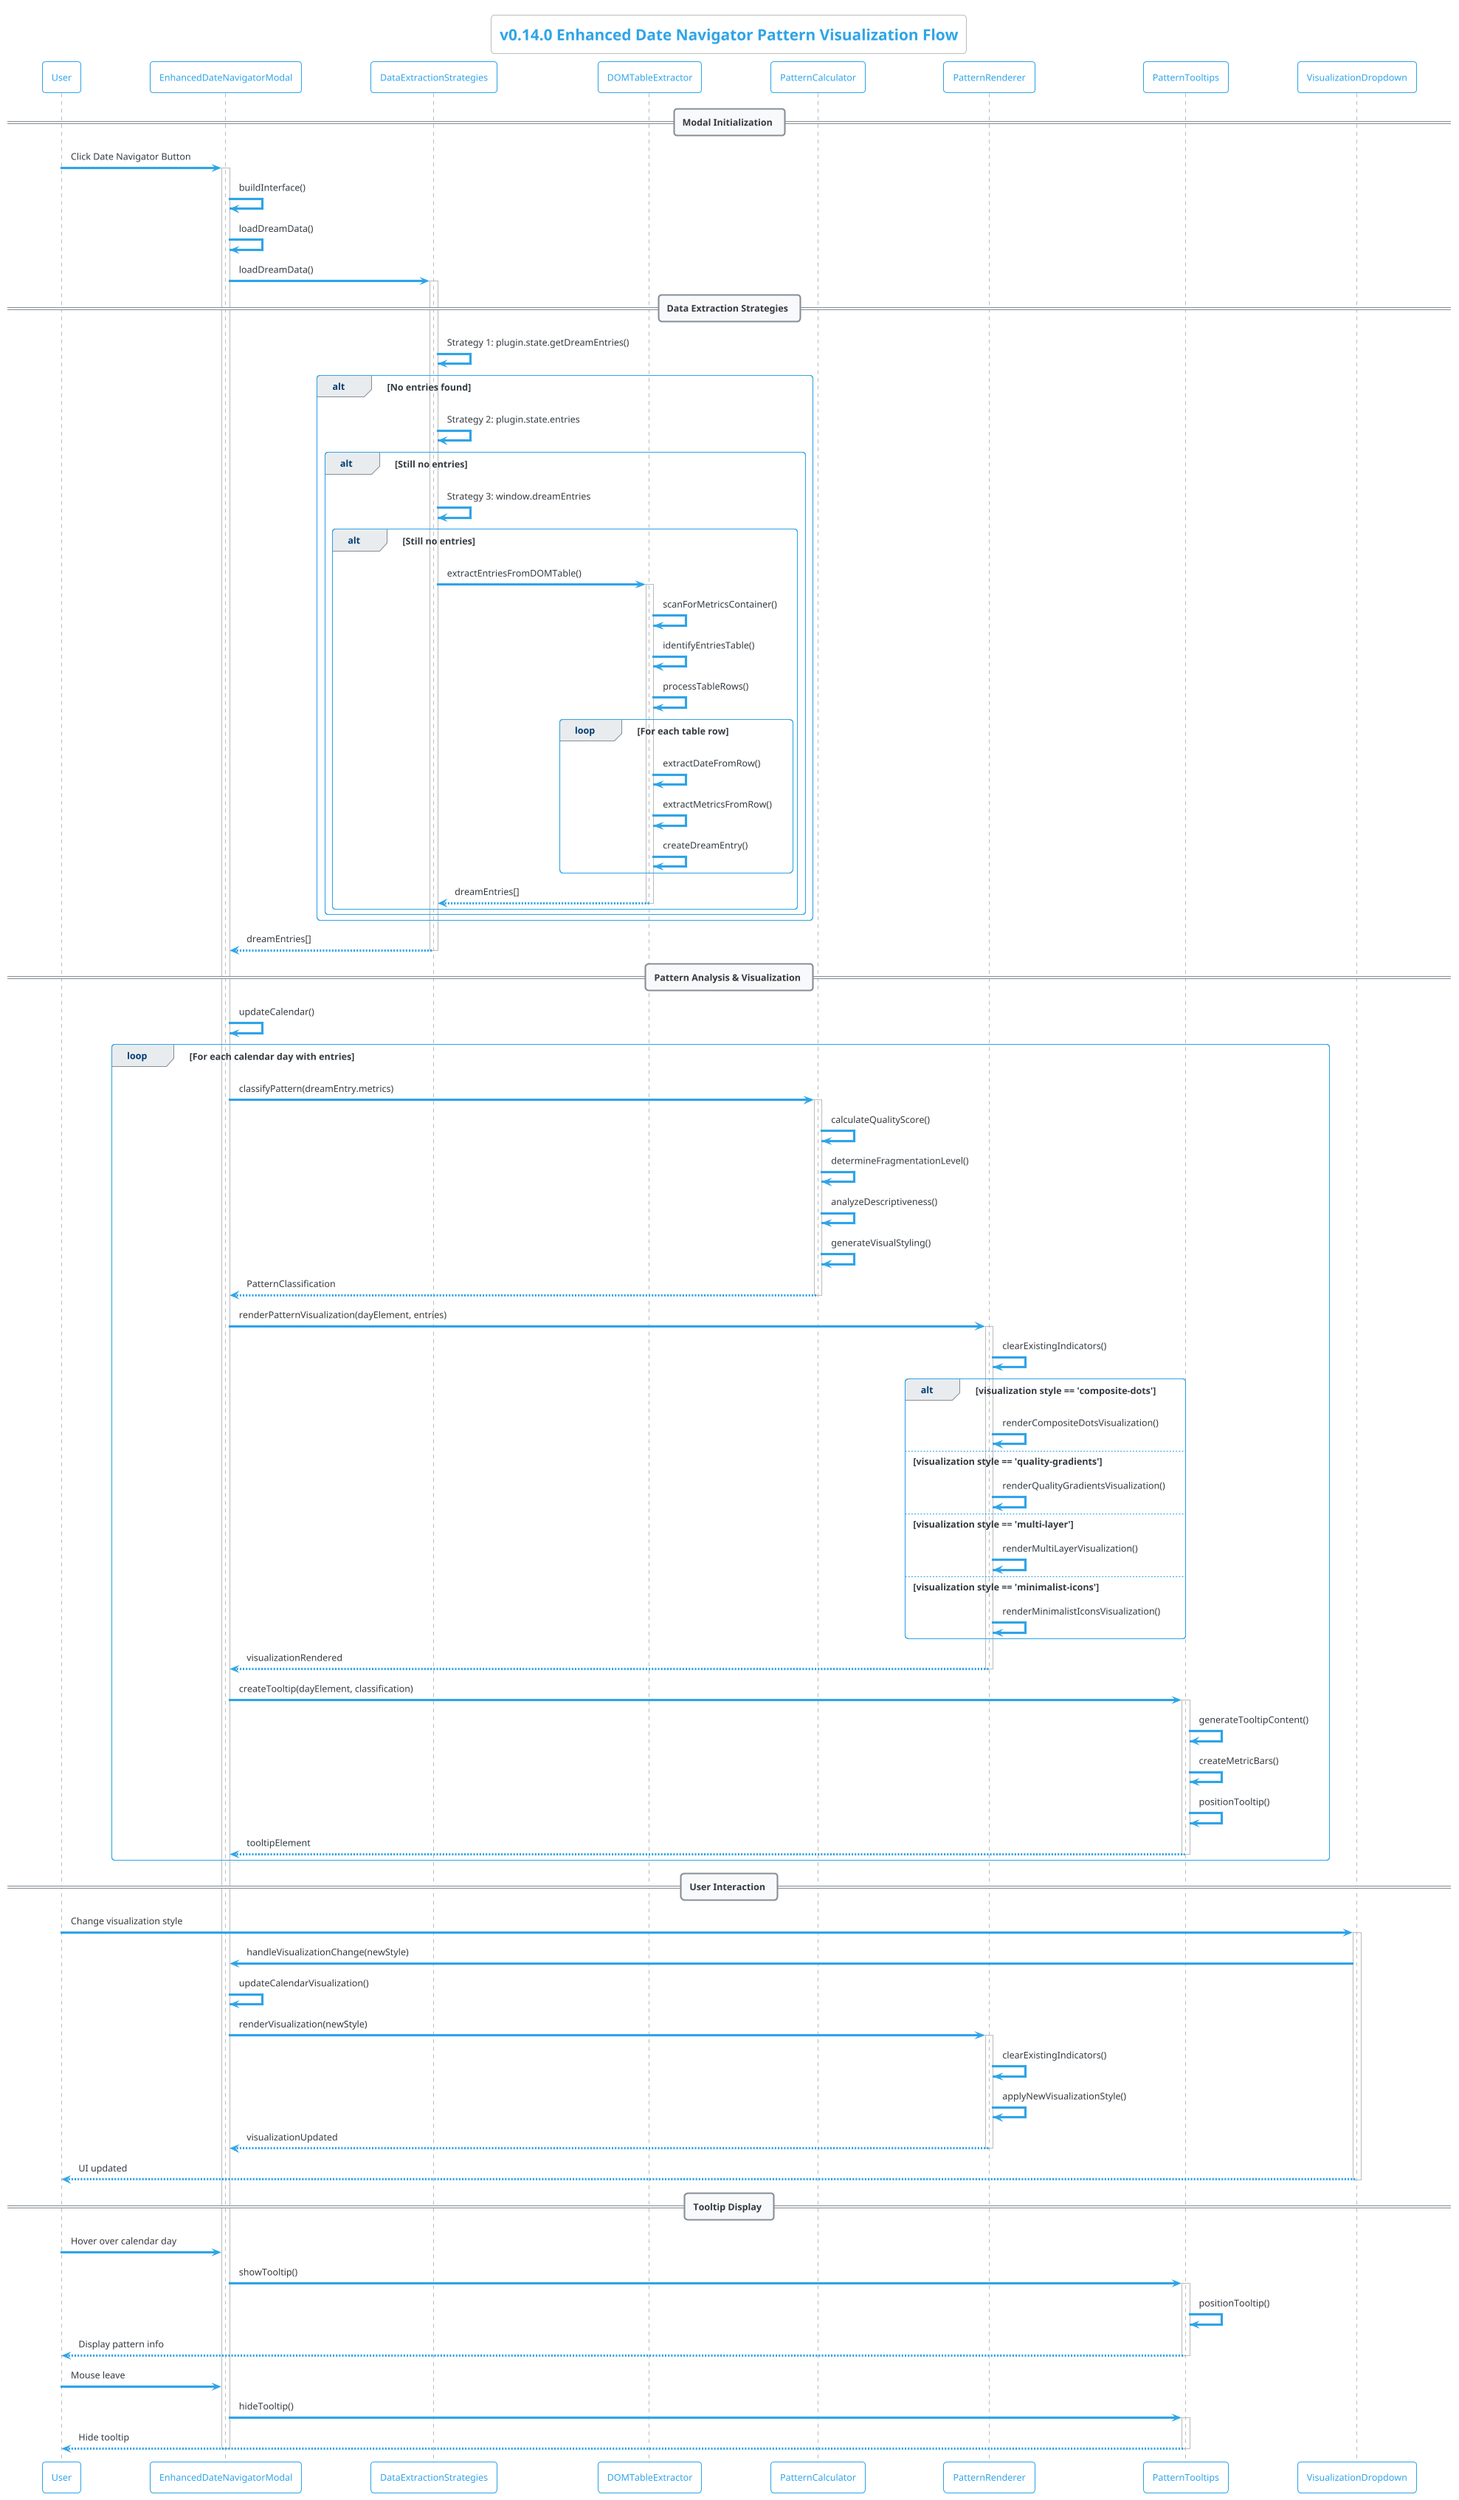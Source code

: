 @startuml Enhanced Date Navigator Pattern Visualization Flow

'******************************************************************************
' v0.14.0 Enhanced Date Navigator Pattern Visualization Flow
' Shows the sequence of operations for pattern classification and visualization
' including data extraction, analysis, rendering, and tooltip generation
'******************************************************************************

!theme cerulean-outline
skinparam backgroundColor white

title "v0.14.0 Enhanced Date Navigator Pattern Visualization Flow"

participant "User" as User
participant "EnhancedDateNavigatorModal" as Modal
participant "DataExtractionStrategies" as DataExtraction
participant "DOMTableExtractor" as DOMExtractor
participant "PatternCalculator" as Calculator
participant "PatternRenderer" as Renderer
participant "PatternTooltips" as Tooltips
participant "VisualizationDropdown" as Dropdown

== Modal Initialization ==
User -> Modal : Click Date Navigator Button
activate Modal

Modal -> Modal : buildInterface()
Modal -> Modal : loadDreamData()
Modal -> DataExtraction : loadDreamData()
activate DataExtraction

== Data Extraction Strategies ==
DataExtraction -> DataExtraction : Strategy 1: plugin.state.getDreamEntries()
alt No entries found
    DataExtraction -> DataExtraction : Strategy 2: plugin.state.entries
    alt Still no entries
        DataExtraction -> DataExtraction : Strategy 3: window.dreamEntries
        alt Still no entries
            DataExtraction -> DOMExtractor : extractEntriesFromDOMTable()
            activate DOMExtractor
            
            DOMExtractor -> DOMExtractor : scanForMetricsContainer()
            DOMExtractor -> DOMExtractor : identifyEntriesTable()
            DOMExtractor -> DOMExtractor : processTableRows()
            
            loop For each table row
                DOMExtractor -> DOMExtractor : extractDateFromRow()
                DOMExtractor -> DOMExtractor : extractMetricsFromRow()
                DOMExtractor -> DOMExtractor : createDreamEntry()
            end
            
            DOMExtractor --> DataExtraction : dreamEntries[]
            deactivate DOMExtractor
        end
    end
end

DataExtraction --> Modal : dreamEntries[]
deactivate DataExtraction

== Pattern Analysis & Visualization ==
Modal -> Modal : updateCalendar()

loop For each calendar day with entries
    Modal -> Calculator : classifyPattern(dreamEntry.metrics)
    activate Calculator
    
    Calculator -> Calculator : calculateQualityScore()
    Calculator -> Calculator : determineFragmentationLevel()
    Calculator -> Calculator : analyzeDescriptiveness()
    Calculator -> Calculator : generateVisualStyling()
    
    Calculator --> Modal : PatternClassification
    deactivate Calculator
    
    Modal -> Renderer : renderPatternVisualization(dayElement, entries)
    activate Renderer
    
    Renderer -> Renderer : clearExistingIndicators()
    
    alt visualization style == 'composite-dots'
        Renderer -> Renderer : renderCompositeDotsVisualization()
    else visualization style == 'quality-gradients'
        Renderer -> Renderer : renderQualityGradientsVisualization()
    else visualization style == 'multi-layer'
        Renderer -> Renderer : renderMultiLayerVisualization()
    else visualization style == 'minimalist-icons'
        Renderer -> Renderer : renderMinimalistIconsVisualization()
    end
    
    Renderer --> Modal : visualizationRendered
    deactivate Renderer
    
    Modal -> Tooltips : createTooltip(dayElement, classification)
    activate Tooltips
    
    Tooltips -> Tooltips : generateTooltipContent()
    Tooltips -> Tooltips : createMetricBars()
    Tooltips -> Tooltips : positionTooltip()
    
    Tooltips --> Modal : tooltipElement
    deactivate Tooltips
end

== User Interaction ==
User -> Dropdown : Change visualization style
activate Dropdown

Dropdown -> Modal : handleVisualizationChange(newStyle)
Modal -> Modal : updateCalendarVisualization()

Modal -> Renderer : renderVisualization(newStyle)
activate Renderer
Renderer -> Renderer : clearExistingIndicators()
Renderer -> Renderer : applyNewVisualizationStyle()
Renderer --> Modal : visualizationUpdated
deactivate Renderer

Dropdown --> User : UI updated
deactivate Dropdown

== Tooltip Display ==
User -> Modal : Hover over calendar day
Modal -> Tooltips : showTooltip()
activate Tooltips
Tooltips -> Tooltips : positionTooltip()
Tooltips --> User : Display pattern info
deactivate Tooltips

User -> Modal : Mouse leave
Modal -> Tooltips : hideTooltip()
activate Tooltips
Tooltips --> User : Hide tooltip
deactivate Tooltips

deactivate Modal

@enduml 